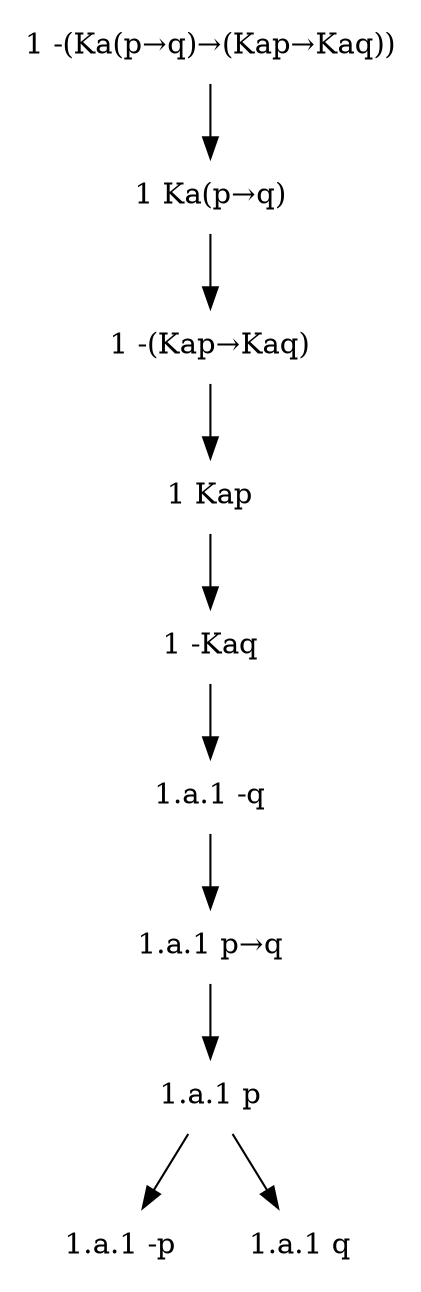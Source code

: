 digraph G {
node[shape = none]
1[label="1 -(Ka(p→q)→(Kap→Kaq))"];
11[label="1 Ka(p→q)"];
111[label="1 -(Kap→Kaq)"];
1111[label="1 Kap"];
11111[label="1 -Kaq"];
111111[label="1.a.1 -q"];
1111111[label="1.a.1 p→q"];
11111111[label="1.a.1 p"];
111111111[label="1.a.1 -p"];
111111112[label="1.a.1 q"];
1 -> 11;
11 -> 111;
111 -> 1111;
1111 -> 11111;
11111 -> 111111;
111111 -> 1111111;
1111111 -> 11111111;
11111111 -> 111111111;
11111111 -> 111111112;
}
